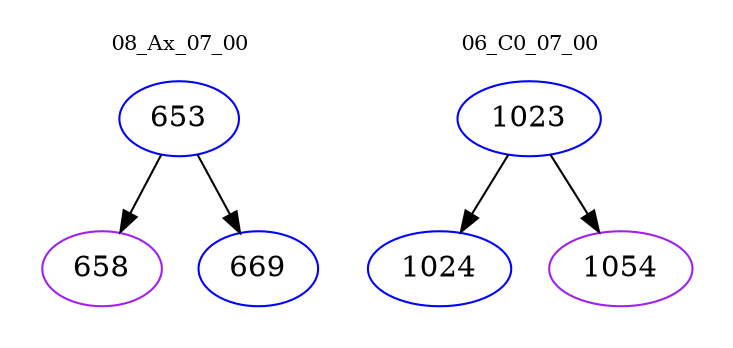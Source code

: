 digraph{
subgraph cluster_0 {
color = white
label = "08_Ax_07_00";
fontsize=10;
T0_653 [label="653", color="blue"]
T0_653 -> T0_658 [color="black"]
T0_658 [label="658", color="purple"]
T0_653 -> T0_669 [color="black"]
T0_669 [label="669", color="blue"]
}
subgraph cluster_1 {
color = white
label = "06_C0_07_00";
fontsize=10;
T1_1023 [label="1023", color="blue"]
T1_1023 -> T1_1024 [color="black"]
T1_1024 [label="1024", color="blue"]
T1_1023 -> T1_1054 [color="black"]
T1_1054 [label="1054", color="purple"]
}
}
